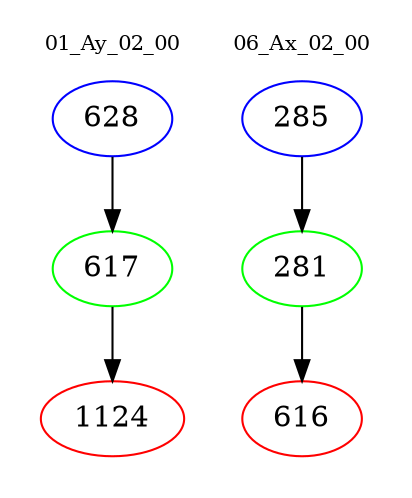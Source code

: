 digraph{
subgraph cluster_0 {
color = white
label = "01_Ay_02_00";
fontsize=10;
T0_628 [label="628", color="blue"]
T0_628 -> T0_617 [color="black"]
T0_617 [label="617", color="green"]
T0_617 -> T0_1124 [color="black"]
T0_1124 [label="1124", color="red"]
}
subgraph cluster_1 {
color = white
label = "06_Ax_02_00";
fontsize=10;
T1_285 [label="285", color="blue"]
T1_285 -> T1_281 [color="black"]
T1_281 [label="281", color="green"]
T1_281 -> T1_616 [color="black"]
T1_616 [label="616", color="red"]
}
}
